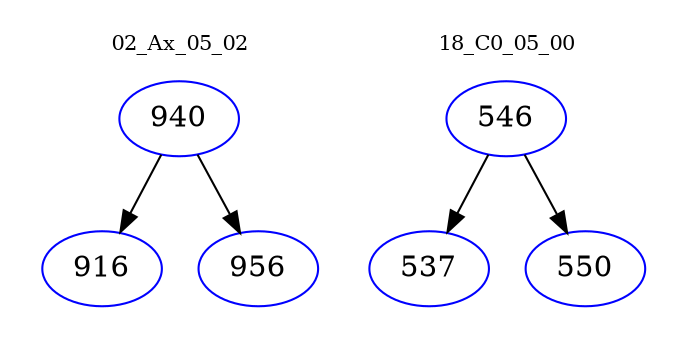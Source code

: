 digraph{
subgraph cluster_0 {
color = white
label = "02_Ax_05_02";
fontsize=10;
T0_940 [label="940", color="blue"]
T0_940 -> T0_916 [color="black"]
T0_916 [label="916", color="blue"]
T0_940 -> T0_956 [color="black"]
T0_956 [label="956", color="blue"]
}
subgraph cluster_1 {
color = white
label = "18_C0_05_00";
fontsize=10;
T1_546 [label="546", color="blue"]
T1_546 -> T1_537 [color="black"]
T1_537 [label="537", color="blue"]
T1_546 -> T1_550 [color="black"]
T1_550 [label="550", color="blue"]
}
}
